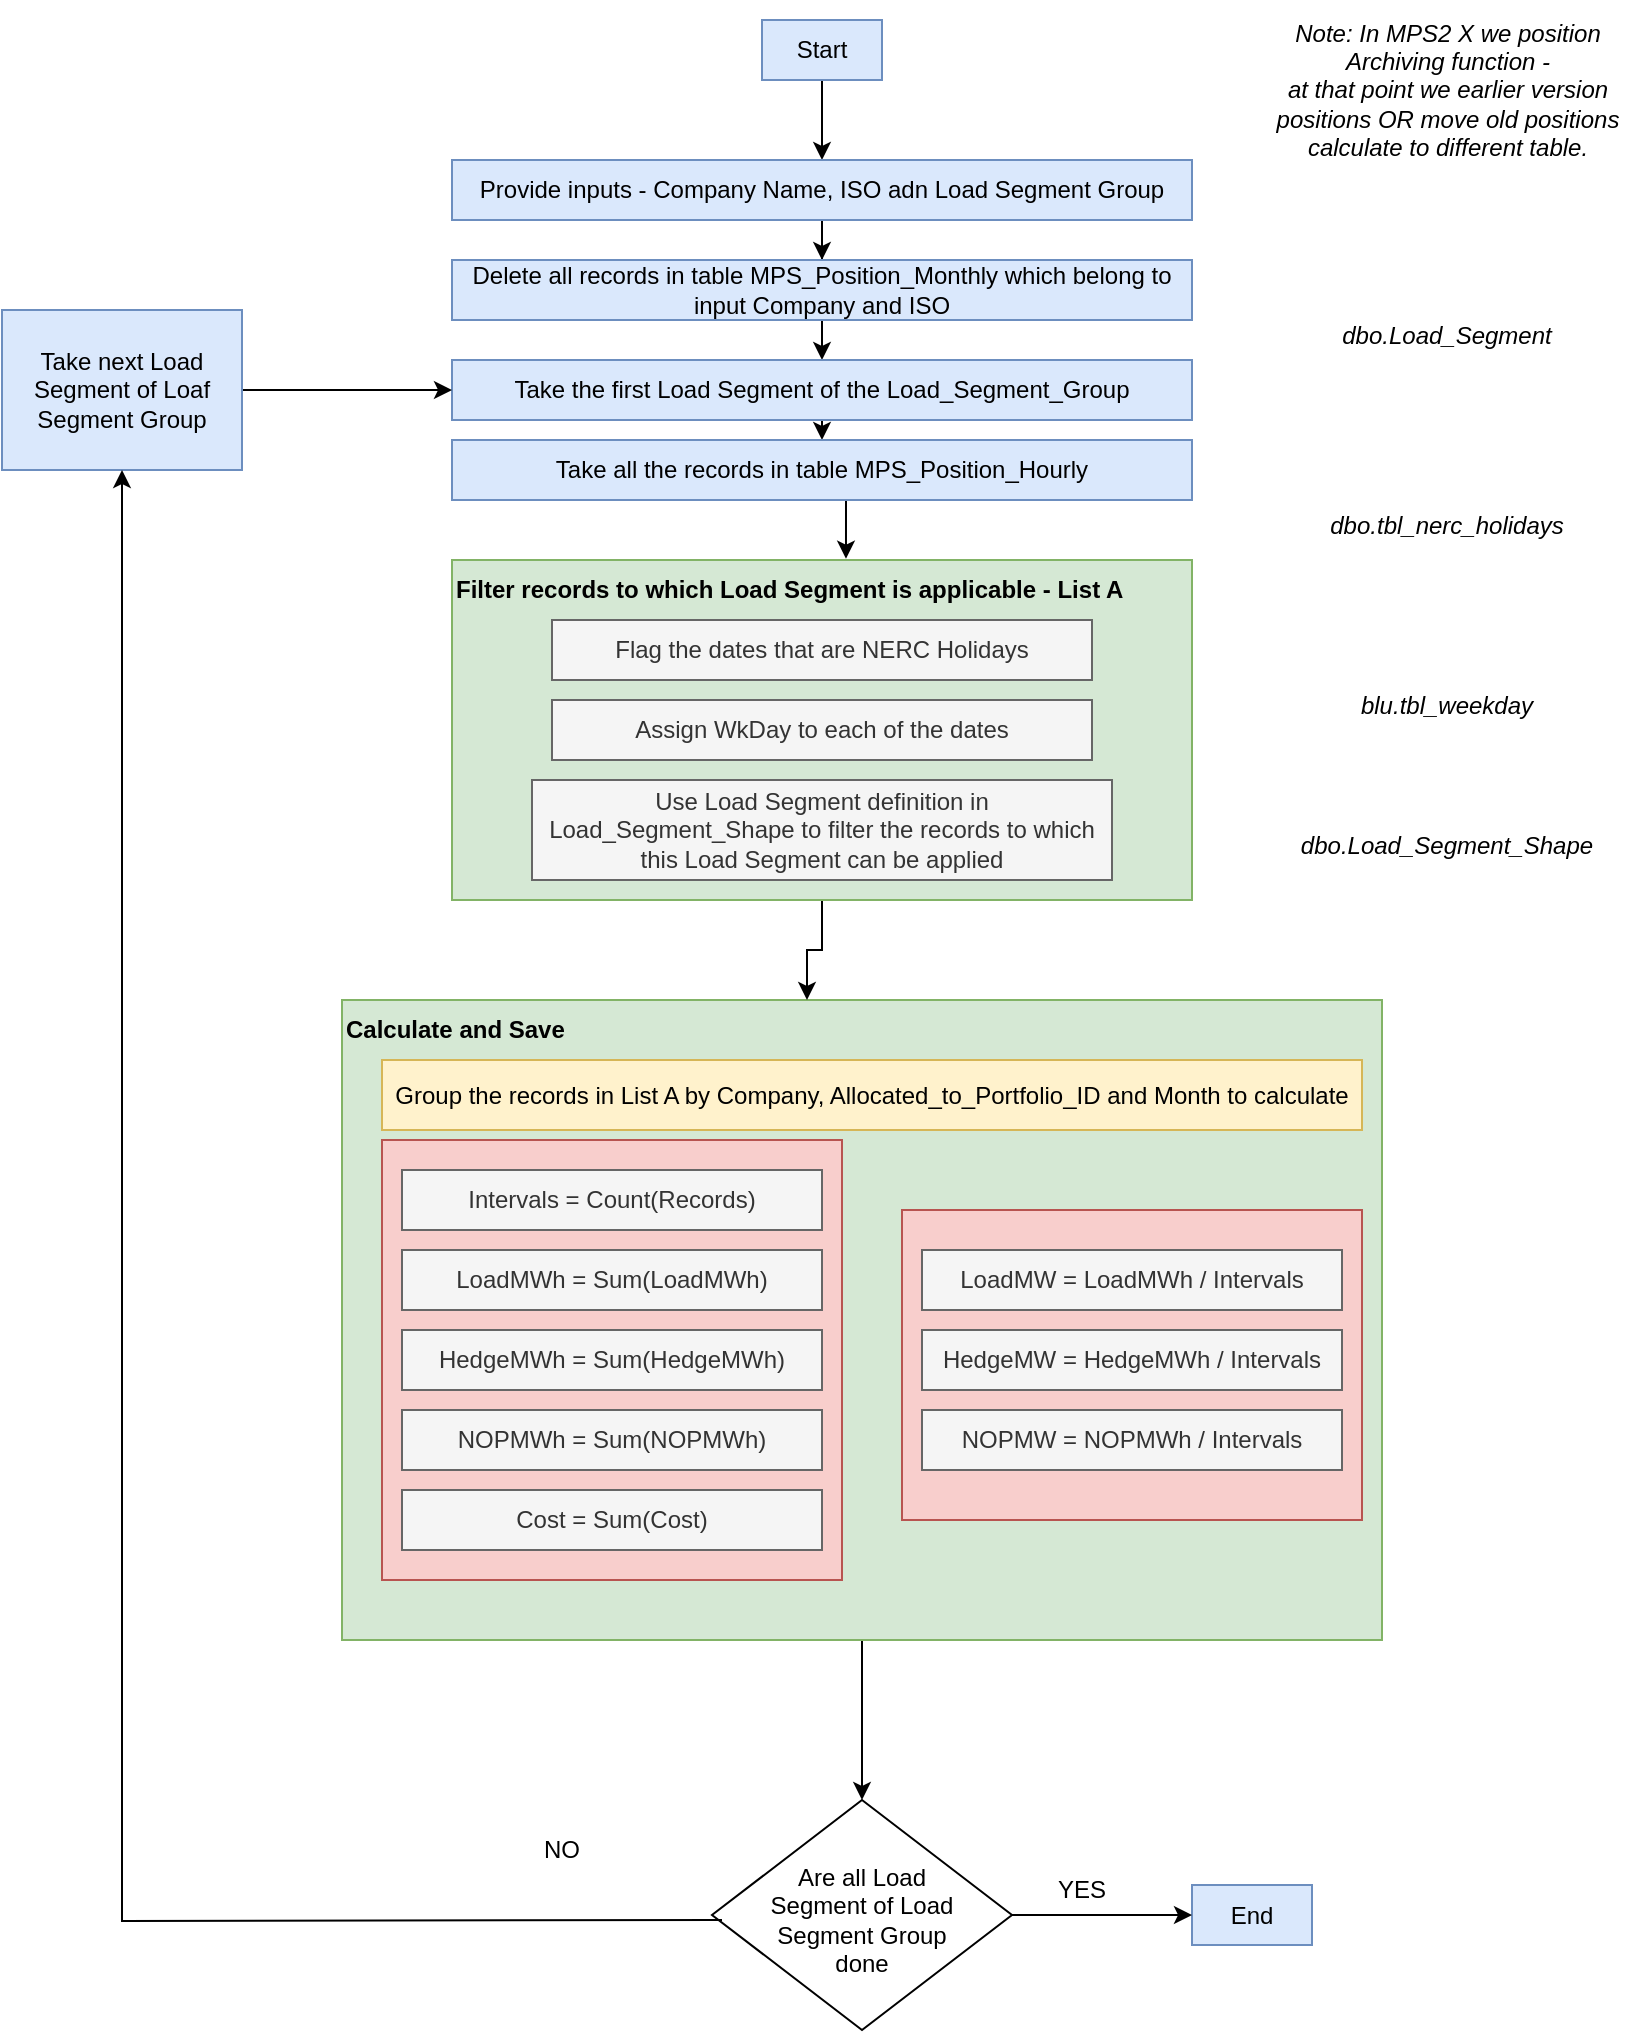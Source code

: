 <mxGraphModel dx="1143" dy="675" grid="1" gridSize="10" guides="1" tooltips="1" connect="1" arrows="1" fold="1" page="1" pageScale="1" pageWidth="850" pageHeight="1100" math="0" shadow="0"><root><mxCell id="0"/><mxCell id="1" parent="0"/><mxCell id="9piri8O3TtonIet_Qdos-43" value="" style="rhombus;whiteSpace=wrap;html=1;" parent="1" vertex="1"><mxGeometry x="385" y="920" width="150" height="115" as="geometry"/></mxCell><mxCell id="9piri8O3TtonIet_Qdos-36" style="edgeStyle=orthogonalEdgeStyle;rounded=0;orthogonalLoop=1;jettySize=auto;html=1;" parent="1" source="9piri8O3TtonIet_Qdos-12" edge="1"><mxGeometry relative="1" as="geometry"><mxPoint x="460" y="920" as="targetPoint"/></mxGeometry></mxCell><mxCell id="9piri8O3TtonIet_Qdos-12" value="" style="rounded=0;whiteSpace=wrap;html=1;fillColor=#d5e8d4;strokeColor=#82b366;" parent="1" vertex="1"><mxGeometry x="200" y="520" width="520" height="320" as="geometry"/></mxCell><mxCell id="9piri8O3TtonIet_Qdos-26" value="" style="rounded=0;whiteSpace=wrap;html=1;fillColor=#f8cecc;strokeColor=#b85450;" parent="1" vertex="1"><mxGeometry x="480" y="625" width="230" height="155" as="geometry"/></mxCell><mxCell id="9piri8O3TtonIet_Qdos-25" value="" style="rounded=0;whiteSpace=wrap;html=1;fillColor=#f8cecc;strokeColor=#b85450;" parent="1" vertex="1"><mxGeometry x="220" y="590" width="230" height="220" as="geometry"/></mxCell><mxCell id="9piri8O3TtonIet_Qdos-28" style="edgeStyle=orthogonalEdgeStyle;rounded=0;orthogonalLoop=1;jettySize=auto;html=1;entryX=0.5;entryY=0;entryDx=0;entryDy=0;" parent="1" source="9piri8O3TtonIet_Qdos-1" target="9piri8O3TtonIet_Qdos-3" edge="1"><mxGeometry relative="1" as="geometry"/></mxCell><mxCell id="9piri8O3TtonIet_Qdos-1" value="Start" style="text;html=1;strokeColor=#6c8ebf;fillColor=#dae8fc;align=center;verticalAlign=middle;whiteSpace=wrap;rounded=0;" parent="1" vertex="1"><mxGeometry x="410" y="30" width="60" height="30" as="geometry"/></mxCell><mxCell id="9piri8O3TtonIet_Qdos-2" value="End" style="text;html=1;strokeColor=#6c8ebf;fillColor=#dae8fc;align=center;verticalAlign=middle;whiteSpace=wrap;rounded=0;" parent="1" vertex="1"><mxGeometry x="625" y="962.5" width="60" height="30" as="geometry"/></mxCell><mxCell id="9piri8O3TtonIet_Qdos-29" style="edgeStyle=orthogonalEdgeStyle;rounded=0;orthogonalLoop=1;jettySize=auto;html=1;entryX=0.5;entryY=0;entryDx=0;entryDy=0;" parent="1" source="9piri8O3TtonIet_Qdos-3" target="9piri8O3TtonIet_Qdos-4" edge="1"><mxGeometry relative="1" as="geometry"/></mxCell><mxCell id="9piri8O3TtonIet_Qdos-3" value="Provide inputs - Company Name, ISO adn Load Segment Group" style="text;html=1;strokeColor=#6c8ebf;fillColor=#dae8fc;align=center;verticalAlign=middle;whiteSpace=wrap;rounded=0;" parent="1" vertex="1"><mxGeometry x="255" y="100" width="370" height="30" as="geometry"/></mxCell><mxCell id="9piri8O3TtonIet_Qdos-30" style="edgeStyle=orthogonalEdgeStyle;rounded=0;orthogonalLoop=1;jettySize=auto;html=1;exitX=0.5;exitY=1;exitDx=0;exitDy=0;entryX=0.5;entryY=0;entryDx=0;entryDy=0;" parent="1" source="9piri8O3TtonIet_Qdos-4" target="9piri8O3TtonIet_Qdos-5" edge="1"><mxGeometry relative="1" as="geometry"/></mxCell><mxCell id="9piri8O3TtonIet_Qdos-4" value="Delete all records in table MPS_Position_Monthly which belong to input Company and ISO" style="text;html=1;strokeColor=#6c8ebf;fillColor=#dae8fc;align=center;verticalAlign=middle;whiteSpace=wrap;rounded=0;" parent="1" vertex="1"><mxGeometry x="255" y="150" width="370" height="30" as="geometry"/></mxCell><mxCell id="9piri8O3TtonIet_Qdos-31" style="edgeStyle=orthogonalEdgeStyle;rounded=0;orthogonalLoop=1;jettySize=auto;html=1;exitX=0.5;exitY=1;exitDx=0;exitDy=0;entryX=0.5;entryY=0;entryDx=0;entryDy=0;" parent="1" source="9piri8O3TtonIet_Qdos-5" target="9piri8O3TtonIet_Qdos-6" edge="1"><mxGeometry relative="1" as="geometry"/></mxCell><mxCell id="9piri8O3TtonIet_Qdos-5" value="Take the first Load Segment of the Load_Segment_Group" style="text;html=1;strokeColor=#6c8ebf;fillColor=#dae8fc;align=center;verticalAlign=middle;whiteSpace=wrap;rounded=0;" parent="1" vertex="1"><mxGeometry x="255" y="200" width="370" height="30" as="geometry"/></mxCell><mxCell id="9piri8O3TtonIet_Qdos-32" style="edgeStyle=orthogonalEdgeStyle;rounded=0;orthogonalLoop=1;jettySize=auto;html=1;exitX=0.5;exitY=1;exitDx=0;exitDy=0;entryX=0.571;entryY=-0.022;entryDx=0;entryDy=0;entryPerimeter=0;" parent="1" source="9piri8O3TtonIet_Qdos-6" target="9piri8O3TtonIet_Qdos-8" edge="1"><mxGeometry relative="1" as="geometry"/></mxCell><mxCell id="9piri8O3TtonIet_Qdos-6" value="Take all the records in table MPS_Position_Hourly" style="text;html=1;strokeColor=#6c8ebf;fillColor=#dae8fc;align=center;verticalAlign=middle;whiteSpace=wrap;rounded=0;" parent="1" vertex="1"><mxGeometry x="255" y="240" width="370" height="30" as="geometry"/></mxCell><mxCell id="9piri8O3TtonIet_Qdos-33" style="edgeStyle=orthogonalEdgeStyle;rounded=0;orthogonalLoop=1;jettySize=auto;html=1;entryX=0.75;entryY=0;entryDx=0;entryDy=0;" parent="1" source="9piri8O3TtonIet_Qdos-7" target="9piri8O3TtonIet_Qdos-13" edge="1"><mxGeometry relative="1" as="geometry"/></mxCell><mxCell id="9piri8O3TtonIet_Qdos-7" value="" style="rounded=0;whiteSpace=wrap;html=1;fillColor=#d5e8d4;strokeColor=#82b366;" parent="1" vertex="1"><mxGeometry x="255" y="300" width="370" height="170" as="geometry"/></mxCell><mxCell id="9piri8O3TtonIet_Qdos-8" value="&lt;b&gt;Filter records to which Load Segment is applicable - List A&lt;/b&gt;" style="text;html=1;strokeColor=none;fillColor=none;align=left;verticalAlign=middle;whiteSpace=wrap;rounded=0;" parent="1" vertex="1"><mxGeometry x="255" y="300" width="345" height="30" as="geometry"/></mxCell><mxCell id="9piri8O3TtonIet_Qdos-9" value="Flag the dates that are NERC Holidays" style="text;html=1;align=center;verticalAlign=middle;whiteSpace=wrap;rounded=0;fillColor=#f5f5f5;fontColor=#333333;strokeColor=#666666;" parent="1" vertex="1"><mxGeometry x="305" y="330" width="270" height="30" as="geometry"/></mxCell><mxCell id="9piri8O3TtonIet_Qdos-10" value="Assign WkDay to each of the dates" style="text;html=1;align=center;verticalAlign=middle;whiteSpace=wrap;rounded=0;fillColor=#f5f5f5;fontColor=#333333;strokeColor=#666666;" parent="1" vertex="1"><mxGeometry x="305" y="370" width="270" height="30" as="geometry"/></mxCell><mxCell id="9piri8O3TtonIet_Qdos-11" value="Use Load Segment definition in Load_Segment_Shape to filter the records to which this Load Segment can be applied" style="text;html=1;align=center;verticalAlign=middle;whiteSpace=wrap;rounded=0;fillColor=#f5f5f5;fontColor=#333333;strokeColor=#666666;" parent="1" vertex="1"><mxGeometry x="295" y="410" width="290" height="50" as="geometry"/></mxCell><mxCell id="9piri8O3TtonIet_Qdos-34" value="" style="edgeStyle=orthogonalEdgeStyle;rounded=0;orthogonalLoop=1;jettySize=auto;html=1;" parent="1" source="9piri8O3TtonIet_Qdos-13" target="9piri8O3TtonIet_Qdos-14" edge="1"><mxGeometry relative="1" as="geometry"/></mxCell><mxCell id="9piri8O3TtonIet_Qdos-13" value="Calculate and Save" style="text;html=1;strokeColor=none;fillColor=none;align=left;verticalAlign=middle;whiteSpace=wrap;rounded=0;fontStyle=1" parent="1" vertex="1"><mxGeometry x="200" y="520" width="310" height="30" as="geometry"/></mxCell><mxCell id="9piri8O3TtonIet_Qdos-14" value="Group the records in List A by Company, Allocated_to_Portfolio_ID and Month to calculate" style="text;html=1;align=center;verticalAlign=middle;whiteSpace=wrap;rounded=0;fillColor=#fff2cc;strokeColor=#d6b656;" parent="1" vertex="1"><mxGeometry x="220" y="550" width="490" height="35" as="geometry"/></mxCell><mxCell id="9piri8O3TtonIet_Qdos-15" value="Intervals = Count(Records)" style="text;html=1;align=center;verticalAlign=middle;whiteSpace=wrap;rounded=0;fillColor=#f5f5f5;fontColor=#333333;strokeColor=#666666;" parent="1" vertex="1"><mxGeometry x="230" y="605" width="210" height="30" as="geometry"/></mxCell><mxCell id="9piri8O3TtonIet_Qdos-17" value="LoadMWh = Sum(LoadMWh)" style="text;html=1;align=center;verticalAlign=middle;whiteSpace=wrap;rounded=0;fillColor=#f5f5f5;fontColor=#333333;strokeColor=#666666;" parent="1" vertex="1"><mxGeometry x="230" y="645" width="210" height="30" as="geometry"/></mxCell><mxCell id="9piri8O3TtonIet_Qdos-18" value="HedgeMWh = Sum(HedgeMWh)" style="text;html=1;align=center;verticalAlign=middle;whiteSpace=wrap;rounded=0;fillColor=#f5f5f5;fontColor=#333333;strokeColor=#666666;" parent="1" vertex="1"><mxGeometry x="230" y="685" width="210" height="30" as="geometry"/></mxCell><mxCell id="9piri8O3TtonIet_Qdos-19" value="NOPMWh = Sum(NOPMWh)" style="text;html=1;align=center;verticalAlign=middle;whiteSpace=wrap;rounded=0;fillColor=#f5f5f5;fontColor=#333333;strokeColor=#666666;" parent="1" vertex="1"><mxGeometry x="230" y="725" width="210" height="30" as="geometry"/></mxCell><mxCell id="9piri8O3TtonIet_Qdos-20" value="Cost = Sum(Cost)" style="text;html=1;align=center;verticalAlign=middle;whiteSpace=wrap;rounded=0;fillColor=#f5f5f5;fontColor=#333333;strokeColor=#666666;" parent="1" vertex="1"><mxGeometry x="230" y="765" width="210" height="30" as="geometry"/></mxCell><mxCell id="9piri8O3TtonIet_Qdos-21" value="LoadMW = LoadMWh / Intervals" style="text;html=1;align=center;verticalAlign=middle;whiteSpace=wrap;rounded=0;fillColor=#f5f5f5;fontColor=#333333;strokeColor=#666666;" parent="1" vertex="1"><mxGeometry x="490" y="645" width="210" height="30" as="geometry"/></mxCell><mxCell id="9piri8O3TtonIet_Qdos-22" value="HedgeMW = HedgeMWh / Intervals" style="text;html=1;align=center;verticalAlign=middle;whiteSpace=wrap;rounded=0;fillColor=#f5f5f5;fontColor=#333333;strokeColor=#666666;" parent="1" vertex="1"><mxGeometry x="490" y="685" width="210" height="30" as="geometry"/></mxCell><mxCell id="9piri8O3TtonIet_Qdos-23" value="NOPMW = NOPMWh / Intervals" style="text;html=1;align=center;verticalAlign=middle;whiteSpace=wrap;rounded=0;fillColor=#f5f5f5;fontColor=#333333;strokeColor=#666666;" parent="1" vertex="1"><mxGeometry x="490" y="725" width="210" height="30" as="geometry"/></mxCell><mxCell id="9piri8O3TtonIet_Qdos-38" style="edgeStyle=orthogonalEdgeStyle;rounded=0;orthogonalLoop=1;jettySize=auto;html=1;entryX=0;entryY=0.5;entryDx=0;entryDy=0;" parent="1" source="9piri8O3TtonIet_Qdos-37" target="9piri8O3TtonIet_Qdos-5" edge="1"><mxGeometry relative="1" as="geometry"/></mxCell><mxCell id="9piri8O3TtonIet_Qdos-37" value="Take next Load Segment of Loaf Segment Group" style="text;html=1;strokeColor=#6c8ebf;fillColor=#dae8fc;align=center;verticalAlign=middle;whiteSpace=wrap;rounded=0;" parent="1" vertex="1"><mxGeometry x="30" y="175" width="120" height="80" as="geometry"/></mxCell><mxCell id="9piri8O3TtonIet_Qdos-45" style="edgeStyle=orthogonalEdgeStyle;rounded=0;orthogonalLoop=1;jettySize=auto;html=1;entryX=0.5;entryY=1;entryDx=0;entryDy=0;" parent="1" target="9piri8O3TtonIet_Qdos-37" edge="1"><mxGeometry relative="1" as="geometry"><mxPoint x="90" y="410" as="targetPoint"/><mxPoint x="390" y="980" as="sourcePoint"/></mxGeometry></mxCell><mxCell id="9piri8O3TtonIet_Qdos-47" style="edgeStyle=orthogonalEdgeStyle;rounded=0;orthogonalLoop=1;jettySize=auto;html=1;entryX=0;entryY=0.5;entryDx=0;entryDy=0;exitX=1;exitY=0.5;exitDx=0;exitDy=0;" parent="1" source="9piri8O3TtonIet_Qdos-43" target="9piri8O3TtonIet_Qdos-2" edge="1"><mxGeometry relative="1" as="geometry"><mxPoint x="540" y="981" as="sourcePoint"/></mxGeometry></mxCell><mxCell id="9piri8O3TtonIet_Qdos-40" value="Are all Load Segment of Load Segment Group done" style="text;html=1;strokeColor=none;fillColor=none;align=center;verticalAlign=middle;whiteSpace=wrap;rounded=0;" parent="1" vertex="1"><mxGeometry x="410" y="950" width="100" height="60" as="geometry"/></mxCell><mxCell id="9piri8O3TtonIet_Qdos-44" style="edgeStyle=orthogonalEdgeStyle;rounded=0;orthogonalLoop=1;jettySize=auto;html=1;exitX=0.5;exitY=1;exitDx=0;exitDy=0;" parent="1" source="9piri8O3TtonIet_Qdos-40" target="9piri8O3TtonIet_Qdos-40" edge="1"><mxGeometry relative="1" as="geometry"/></mxCell><mxCell id="9piri8O3TtonIet_Qdos-46" value="NO" style="text;html=1;strokeColor=none;fillColor=none;align=center;verticalAlign=middle;whiteSpace=wrap;rounded=0;" parent="1" vertex="1"><mxGeometry x="280" y="930" width="60" height="30" as="geometry"/></mxCell><mxCell id="9piri8O3TtonIet_Qdos-48" value="YES" style="text;html=1;strokeColor=none;fillColor=none;align=center;verticalAlign=middle;whiteSpace=wrap;rounded=0;" parent="1" vertex="1"><mxGeometry x="540" y="950" width="60" height="30" as="geometry"/></mxCell><mxCell id="9piri8O3TtonIet_Qdos-50" value="dbo.Load_Segment" style="text;html=1;strokeColor=none;fillColor=none;align=center;verticalAlign=middle;whiteSpace=wrap;rounded=0;fontStyle=2" parent="1" vertex="1"><mxGeometry x="685" y="175" width="135" height="25" as="geometry"/></mxCell><mxCell id="9piri8O3TtonIet_Qdos-51" value="dbo.tbl_nerc_holidays" style="text;html=1;strokeColor=none;fillColor=none;align=center;verticalAlign=middle;whiteSpace=wrap;rounded=0;fontStyle=2" parent="1" vertex="1"><mxGeometry x="685" y="270" width="135" height="25" as="geometry"/></mxCell><mxCell id="9piri8O3TtonIet_Qdos-52" value="blu.tbl_weekday" style="text;html=1;strokeColor=none;fillColor=none;align=center;verticalAlign=middle;whiteSpace=wrap;rounded=0;fontStyle=2" parent="1" vertex="1"><mxGeometry x="685" y="360" width="135" height="25" as="geometry"/></mxCell><mxCell id="9piri8O3TtonIet_Qdos-53" value="dbo.Load_Segment_Shape" style="text;html=1;strokeColor=none;fillColor=none;align=center;verticalAlign=middle;whiteSpace=wrap;rounded=0;fontStyle=2" parent="1" vertex="1"><mxGeometry x="670" y="430" width="165" height="25" as="geometry"/></mxCell><mxCell id="9piri8O3TtonIet_Qdos-54" value="&lt;div&gt;Note: In MPS2 X we position Archiving function -&lt;/div&gt;&lt;div&gt;at that point we earlier version&lt;/div&gt;&lt;div&gt;positions OR move old positions calculate to different table.&lt;/div&gt;" style="text;html=1;strokeColor=none;fillColor=none;align=center;verticalAlign=middle;whiteSpace=wrap;rounded=0;fontStyle=2" parent="1" vertex="1"><mxGeometry x="657.5" y="20" width="190" height="90" as="geometry"/></mxCell></root></mxGraphModel>